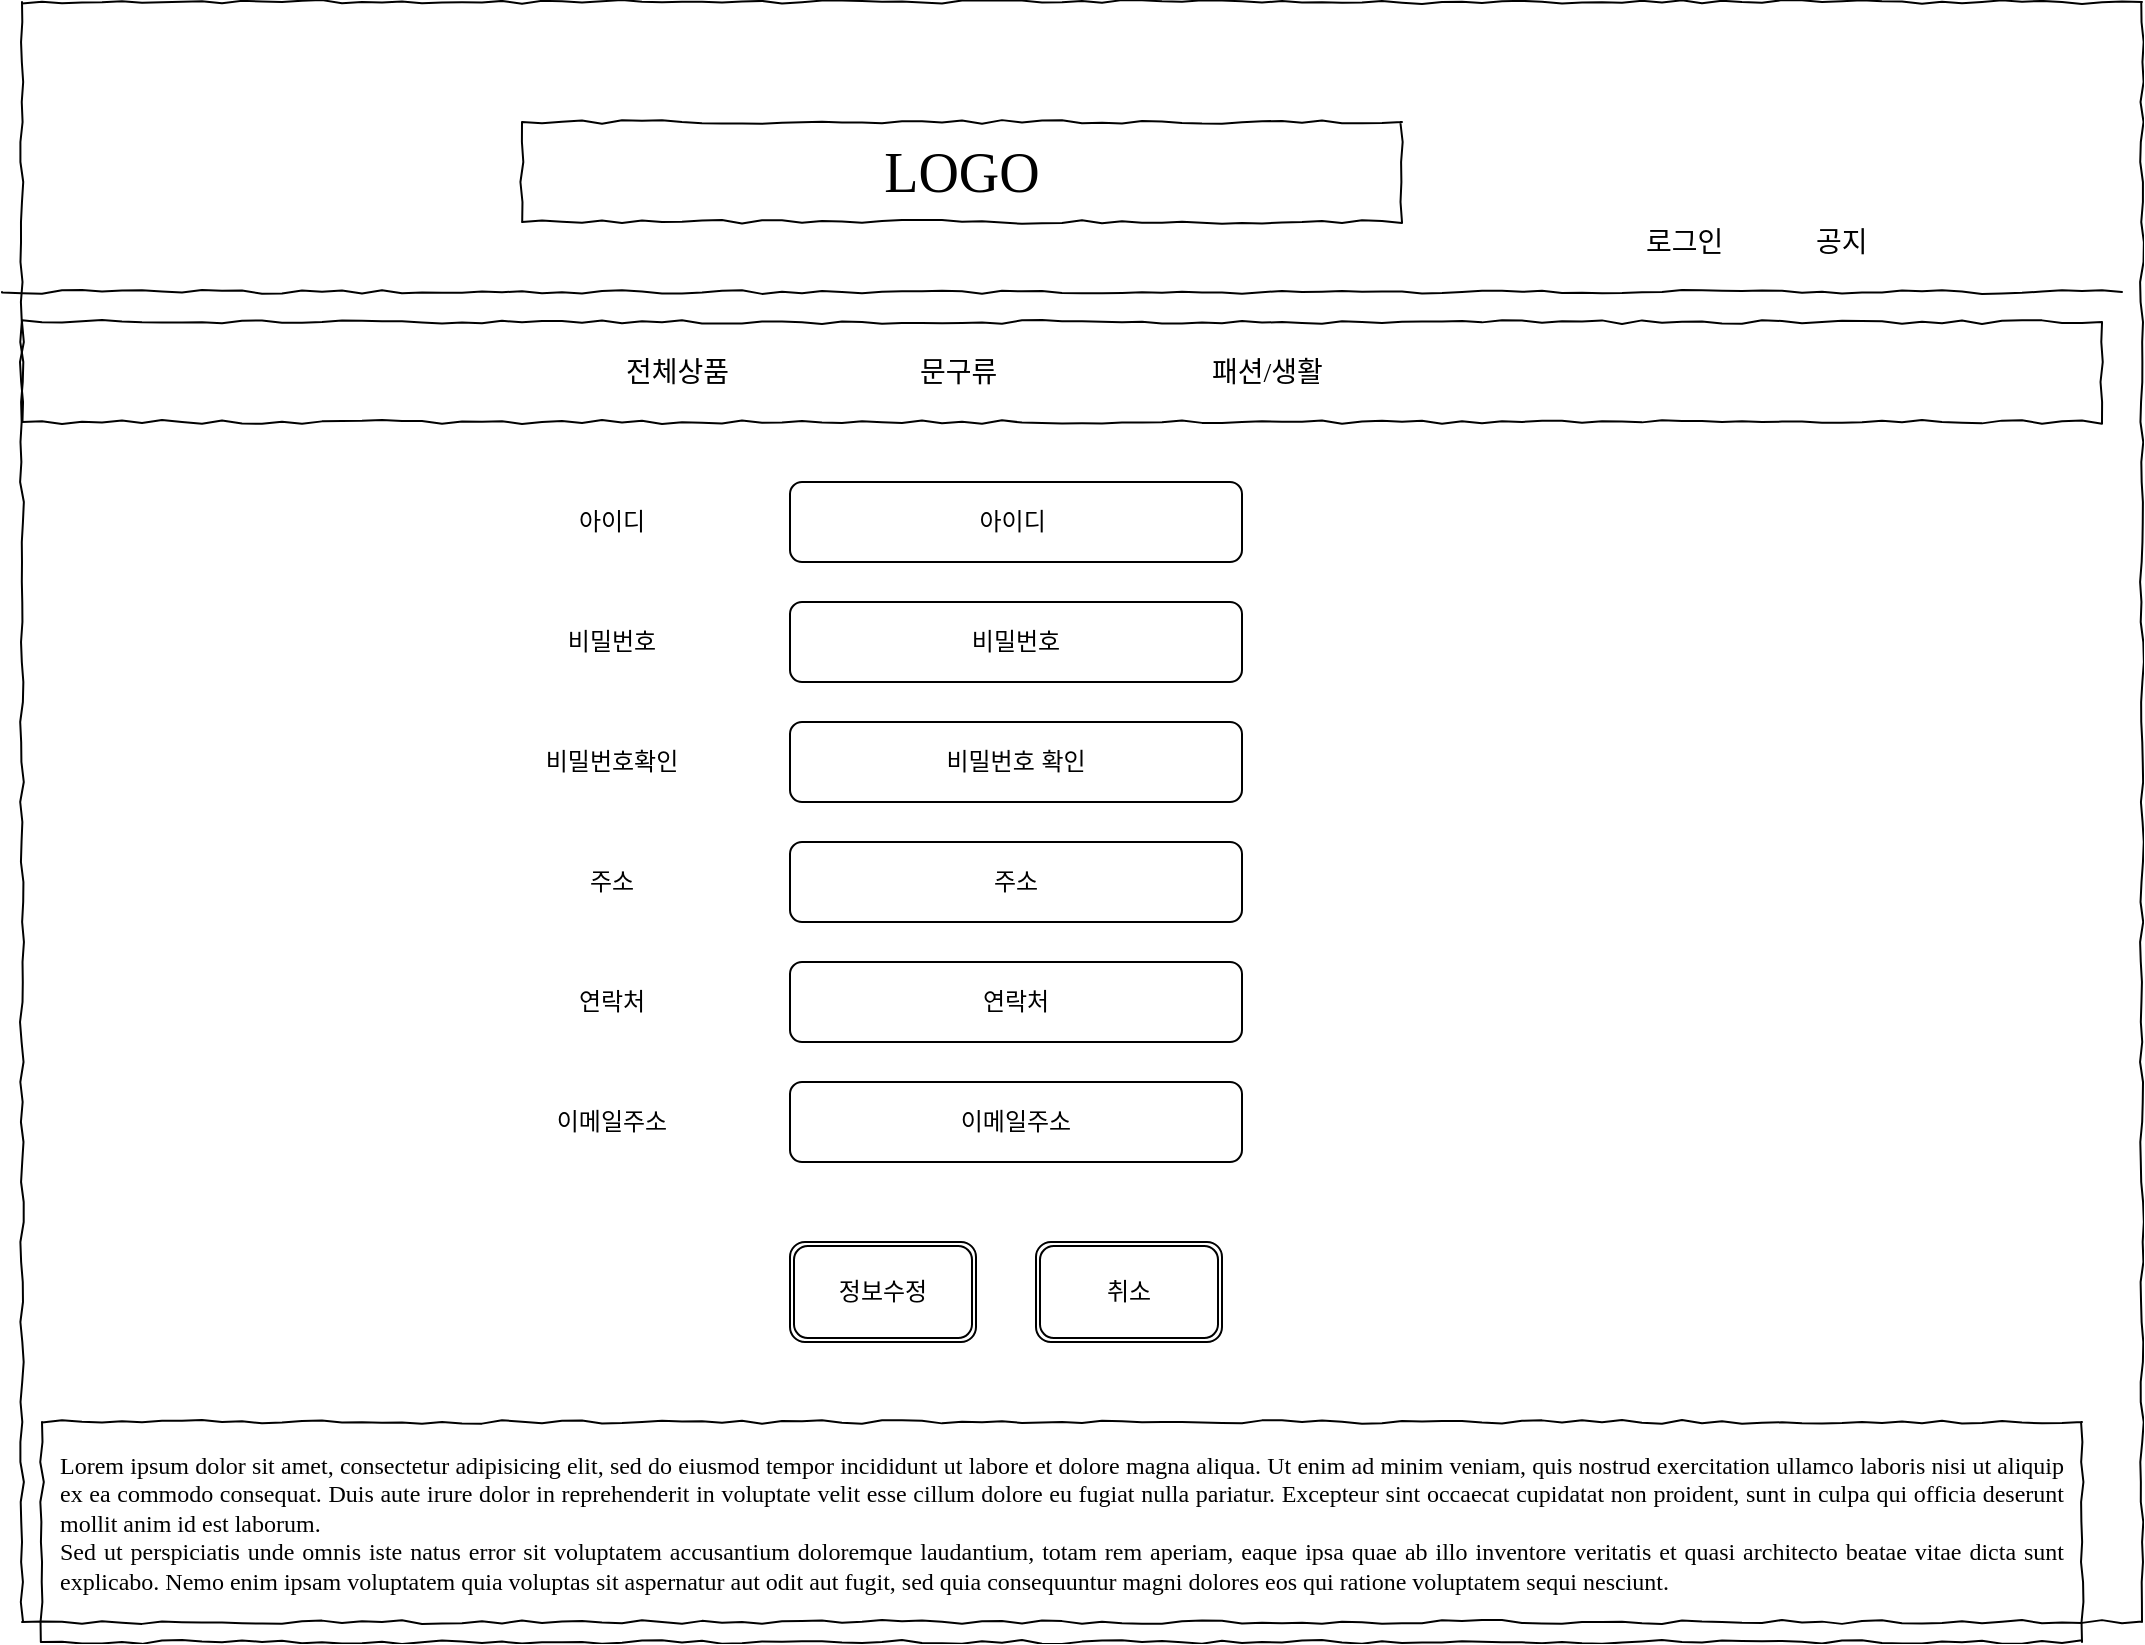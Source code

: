<mxfile version="13.6.2" type="github">
  <diagram id="qOjI8-zWvlDRKiZvj7ap" name="Page-1">
    <mxGraphModel dx="1101" dy="724" grid="1" gridSize="10" guides="1" tooltips="1" connect="1" arrows="1" fold="1" page="1" pageScale="1" pageWidth="827" pageHeight="1169" math="0" shadow="0">
      <root>
        <mxCell id="0" />
        <mxCell id="1" parent="0" />
        <mxCell id="fx1NLq83Mo5mZUvuyoy--24" value="" style="whiteSpace=wrap;html=1;rounded=0;shadow=0;labelBackgroundColor=none;strokeColor=#000000;strokeWidth=1;fillColor=none;fontFamily=Verdana;fontSize=12;fontColor=#000000;align=center;comic=1;" vertex="1" parent="1">
          <mxGeometry x="30" width="1060" height="810" as="geometry" />
        </mxCell>
        <mxCell id="fx1NLq83Mo5mZUvuyoy--25" value="LOGO" style="whiteSpace=wrap;html=1;rounded=0;shadow=0;labelBackgroundColor=none;strokeWidth=1;fontFamily=Verdana;fontSize=28;align=center;comic=1;" vertex="1" parent="1">
          <mxGeometry x="280" y="60" width="440" height="50" as="geometry" />
        </mxCell>
        <mxCell id="fx1NLq83Mo5mZUvuyoy--26" value="로그인" style="text;html=1;points=[];align=left;verticalAlign=top;spacingTop=-4;fontSize=14;fontFamily=Verdana" vertex="1" parent="1">
          <mxGeometry x="840" y="110" width="60" height="20" as="geometry" />
        </mxCell>
        <mxCell id="fx1NLq83Mo5mZUvuyoy--27" value="공지" style="text;html=1;points=[];align=left;verticalAlign=top;spacingTop=-4;fontSize=14;fontFamily=Verdana" vertex="1" parent="1">
          <mxGeometry x="925" y="110" width="60" height="20" as="geometry" />
        </mxCell>
        <mxCell id="fx1NLq83Mo5mZUvuyoy--28" value="" style="line;strokeWidth=1;html=1;rounded=0;shadow=0;labelBackgroundColor=none;fillColor=none;fontFamily=Verdana;fontSize=14;fontColor=#000000;align=center;comic=1;" vertex="1" parent="1">
          <mxGeometry x="20" y="140" width="1060" height="10" as="geometry" />
        </mxCell>
        <mxCell id="fx1NLq83Mo5mZUvuyoy--29" value="" style="whiteSpace=wrap;html=1;rounded=0;shadow=0;labelBackgroundColor=none;strokeWidth=1;fillColor=none;fontFamily=Verdana;fontSize=12;align=center;comic=1;" vertex="1" parent="1">
          <mxGeometry x="30" y="160" width="1040" height="50" as="geometry" />
        </mxCell>
        <mxCell id="fx1NLq83Mo5mZUvuyoy--30" value="전체상품" style="text;html=1;points=[];align=left;verticalAlign=top;spacingTop=-4;fontSize=14;fontFamily=Verdana" vertex="1" parent="1">
          <mxGeometry x="330" y="175" width="60" height="20" as="geometry" />
        </mxCell>
        <mxCell id="fx1NLq83Mo5mZUvuyoy--31" value="문구류" style="text;html=1;points=[];align=left;verticalAlign=top;spacingTop=-4;fontSize=14;fontFamily=Verdana" vertex="1" parent="1">
          <mxGeometry x="477" y="175" width="60" height="20" as="geometry" />
        </mxCell>
        <mxCell id="fx1NLq83Mo5mZUvuyoy--32" value="패션/생활" style="text;html=1;points=[];align=left;verticalAlign=top;spacingTop=-4;fontSize=14;fontFamily=Verdana" vertex="1" parent="1">
          <mxGeometry x="623" y="175" width="60" height="20" as="geometry" />
        </mxCell>
        <mxCell id="fx1NLq83Mo5mZUvuyoy--33" value="&lt;div style=&quot;text-align: justify&quot;&gt;&lt;span&gt;Lorem ipsum dolor sit amet, consectetur adipisicing elit, sed do eiusmod tempor incididunt ut labore et dolore magna aliqua. Ut enim ad minim veniam, quis nostrud exercitation ullamco laboris nisi ut aliquip ex ea commodo consequat. Duis aute irure dolor in reprehenderit in voluptate velit esse cillum dolore eu fugiat nulla pariatur. Excepteur sint occaecat cupidatat non proident, sunt in culpa qui officia deserunt mollit anim id est laborum.&lt;/span&gt;&lt;/div&gt;&lt;div style=&quot;text-align: justify&quot;&gt;&lt;span&gt;Sed ut perspiciatis unde omnis iste natus error sit voluptatem accusantium doloremque laudantium, totam rem aperiam, eaque ipsa quae ab illo inventore veritatis et quasi architecto beatae vitae dicta sunt explicabo. Nemo enim ipsam voluptatem quia voluptas sit aspernatur aut odit aut fugit, sed quia consequuntur magni dolores eos qui ratione voluptatem sequi nesciunt.&amp;nbsp;&lt;/span&gt;&lt;/div&gt;" style="whiteSpace=wrap;html=1;rounded=0;shadow=0;labelBackgroundColor=none;strokeWidth=1;fillColor=none;fontFamily=Verdana;fontSize=12;align=center;verticalAlign=top;spacing=10;comic=1;" vertex="1" parent="1">
          <mxGeometry x="40" y="710" width="1020" height="110" as="geometry" />
        </mxCell>
        <mxCell id="fx1NLq83Mo5mZUvuyoy--34" value="아이디&amp;nbsp;" style="shape=ext;rounded=1;html=1;whiteSpace=wrap;" vertex="1" parent="1">
          <mxGeometry x="414" y="240" width="226" height="40" as="geometry" />
        </mxCell>
        <mxCell id="fx1NLq83Mo5mZUvuyoy--35" value="비밀번호" style="shape=ext;rounded=1;html=1;whiteSpace=wrap;" vertex="1" parent="1">
          <mxGeometry x="414" y="300" width="226" height="40" as="geometry" />
        </mxCell>
        <mxCell id="fx1NLq83Mo5mZUvuyoy--36" value="비밀번호 확인" style="shape=ext;rounded=1;html=1;whiteSpace=wrap;" vertex="1" parent="1">
          <mxGeometry x="414" y="360" width="226" height="40" as="geometry" />
        </mxCell>
        <mxCell id="fx1NLq83Mo5mZUvuyoy--37" value="주소" style="shape=ext;rounded=1;html=1;whiteSpace=wrap;" vertex="1" parent="1">
          <mxGeometry x="414" y="420" width="226" height="40" as="geometry" />
        </mxCell>
        <mxCell id="fx1NLq83Mo5mZUvuyoy--38" value="연락처" style="shape=ext;rounded=1;html=1;whiteSpace=wrap;" vertex="1" parent="1">
          <mxGeometry x="414" y="480" width="226" height="40" as="geometry" />
        </mxCell>
        <mxCell id="fx1NLq83Mo5mZUvuyoy--39" value="이메일주소" style="shape=ext;rounded=1;html=1;whiteSpace=wrap;" vertex="1" parent="1">
          <mxGeometry x="414" y="540" width="226" height="40" as="geometry" />
        </mxCell>
        <mxCell id="fx1NLq83Mo5mZUvuyoy--40" value="정보수정" style="shape=ext;rounded=1;html=1;whiteSpace=wrap;double=1;" vertex="1" parent="1">
          <mxGeometry x="414" y="620" width="93" height="50" as="geometry" />
        </mxCell>
        <mxCell id="fx1NLq83Mo5mZUvuyoy--41" value="취소" style="shape=ext;rounded=1;html=1;whiteSpace=wrap;double=1;" vertex="1" parent="1">
          <mxGeometry x="537" y="620" width="93" height="50" as="geometry" />
        </mxCell>
        <mxCell id="fx1NLq83Mo5mZUvuyoy--43" value="아이디" style="text;html=1;strokeColor=none;fillColor=none;align=center;verticalAlign=middle;whiteSpace=wrap;rounded=0;" vertex="1" parent="1">
          <mxGeometry x="280" y="240" width="90" height="40" as="geometry" />
        </mxCell>
        <mxCell id="fx1NLq83Mo5mZUvuyoy--44" value="비밀번호" style="text;html=1;strokeColor=none;fillColor=none;align=center;verticalAlign=middle;whiteSpace=wrap;rounded=0;" vertex="1" parent="1">
          <mxGeometry x="280" y="300" width="90" height="40" as="geometry" />
        </mxCell>
        <mxCell id="fx1NLq83Mo5mZUvuyoy--45" value="비밀번호확인" style="text;html=1;strokeColor=none;fillColor=none;align=center;verticalAlign=middle;whiteSpace=wrap;rounded=0;" vertex="1" parent="1">
          <mxGeometry x="280" y="360" width="90" height="40" as="geometry" />
        </mxCell>
        <mxCell id="fx1NLq83Mo5mZUvuyoy--46" value="주소" style="text;html=1;strokeColor=none;fillColor=none;align=center;verticalAlign=middle;whiteSpace=wrap;rounded=0;" vertex="1" parent="1">
          <mxGeometry x="280" y="420" width="90" height="40" as="geometry" />
        </mxCell>
        <mxCell id="fx1NLq83Mo5mZUvuyoy--47" value="연락처" style="text;html=1;strokeColor=none;fillColor=none;align=center;verticalAlign=middle;whiteSpace=wrap;rounded=0;" vertex="1" parent="1">
          <mxGeometry x="280" y="480" width="90" height="40" as="geometry" />
        </mxCell>
        <mxCell id="fx1NLq83Mo5mZUvuyoy--48" value="이메일주소" style="text;html=1;strokeColor=none;fillColor=none;align=center;verticalAlign=middle;whiteSpace=wrap;rounded=0;" vertex="1" parent="1">
          <mxGeometry x="280" y="540" width="90" height="40" as="geometry" />
        </mxCell>
      </root>
    </mxGraphModel>
  </diagram>
</mxfile>
